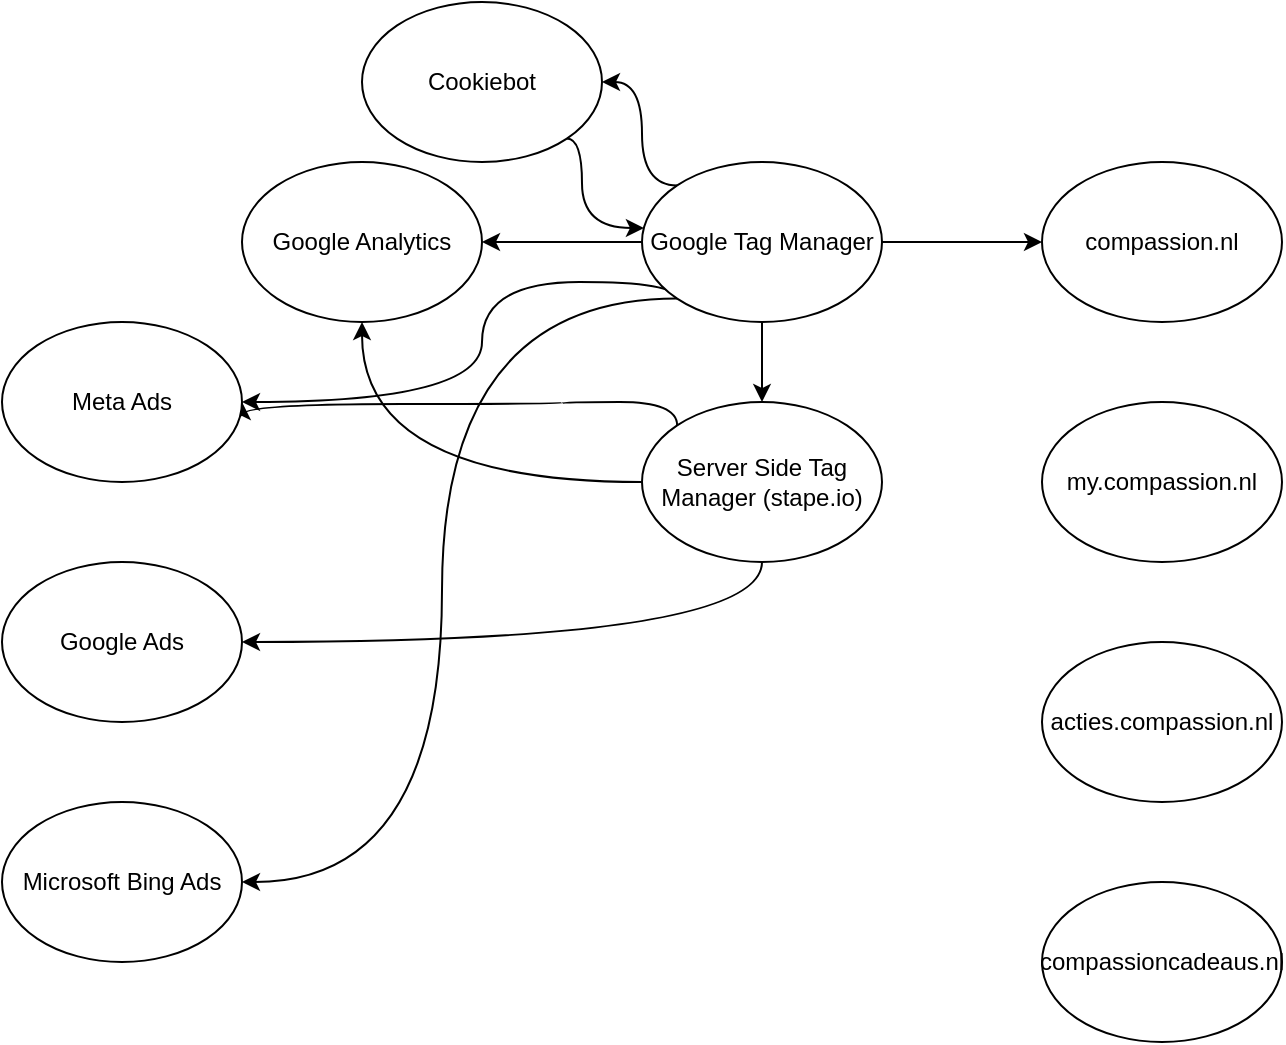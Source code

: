 <mxfile version="24.8.0">
  <diagram name="Page-1" id="FxjnjqrMU2WZ8gD9hqxo">
    <mxGraphModel dx="1426" dy="749" grid="1" gridSize="10" guides="1" tooltips="1" connect="1" arrows="1" fold="1" page="1" pageScale="1" pageWidth="850" pageHeight="1100" math="0" shadow="0">
      <root>
        <mxCell id="0" />
        <mxCell id="1" parent="0" />
        <mxCell id="LpxZO5-NzFp59eYK2TOn-1" value="compassion.nl" style="ellipse;whiteSpace=wrap;html=1;" vertex="1" parent="1">
          <mxGeometry x="560" y="200" width="120" height="80" as="geometry" />
        </mxCell>
        <mxCell id="LpxZO5-NzFp59eYK2TOn-2" value="my.compassion.nl" style="ellipse;whiteSpace=wrap;html=1;" vertex="1" parent="1">
          <mxGeometry x="560" y="320" width="120" height="80" as="geometry" />
        </mxCell>
        <mxCell id="LpxZO5-NzFp59eYK2TOn-3" value="acties.compassion.nl" style="ellipse;whiteSpace=wrap;html=1;" vertex="1" parent="1">
          <mxGeometry x="560" y="440" width="120" height="80" as="geometry" />
        </mxCell>
        <mxCell id="LpxZO5-NzFp59eYK2TOn-4" value="compassioncadeaus.nl" style="ellipse;whiteSpace=wrap;html=1;" vertex="1" parent="1">
          <mxGeometry x="560" y="560" width="120" height="80" as="geometry" />
        </mxCell>
        <mxCell id="LpxZO5-NzFp59eYK2TOn-7" value="" style="edgeStyle=orthogonalEdgeStyle;rounded=0;orthogonalLoop=1;jettySize=auto;html=1;" edge="1" parent="1" source="LpxZO5-NzFp59eYK2TOn-5" target="LpxZO5-NzFp59eYK2TOn-6">
          <mxGeometry relative="1" as="geometry" />
        </mxCell>
        <mxCell id="LpxZO5-NzFp59eYK2TOn-9" style="edgeStyle=orthogonalEdgeStyle;rounded=0;orthogonalLoop=1;jettySize=auto;html=1;exitX=0;exitY=0;exitDx=0;exitDy=0;entryX=1;entryY=0.5;entryDx=0;entryDy=0;curved=1;" edge="1" parent="1" source="LpxZO5-NzFp59eYK2TOn-5" target="LpxZO5-NzFp59eYK2TOn-8">
          <mxGeometry relative="1" as="geometry">
            <mxPoint x="440" y="130" as="targetPoint" />
            <Array as="points">
              <mxPoint x="360" y="212" />
              <mxPoint x="360" y="160" />
            </Array>
          </mxGeometry>
        </mxCell>
        <mxCell id="LpxZO5-NzFp59eYK2TOn-11" value="" style="edgeStyle=orthogonalEdgeStyle;rounded=0;orthogonalLoop=1;jettySize=auto;html=1;" edge="1" parent="1" source="LpxZO5-NzFp59eYK2TOn-5" target="LpxZO5-NzFp59eYK2TOn-1">
          <mxGeometry relative="1" as="geometry" />
        </mxCell>
        <mxCell id="LpxZO5-NzFp59eYK2TOn-13" value="" style="edgeStyle=orthogonalEdgeStyle;rounded=0;orthogonalLoop=1;jettySize=auto;html=1;" edge="1" parent="1" source="LpxZO5-NzFp59eYK2TOn-5" target="LpxZO5-NzFp59eYK2TOn-12">
          <mxGeometry relative="1" as="geometry" />
        </mxCell>
        <mxCell id="LpxZO5-NzFp59eYK2TOn-18" style="edgeStyle=orthogonalEdgeStyle;rounded=0;orthogonalLoop=1;jettySize=auto;html=1;exitX=0;exitY=1;exitDx=0;exitDy=0;entryX=1;entryY=0.5;entryDx=0;entryDy=0;curved=1;" edge="1" parent="1" source="LpxZO5-NzFp59eYK2TOn-5" target="LpxZO5-NzFp59eYK2TOn-15">
          <mxGeometry relative="1" as="geometry">
            <Array as="points">
              <mxPoint x="378" y="260" />
              <mxPoint x="280" y="260" />
              <mxPoint x="280" y="320" />
            </Array>
          </mxGeometry>
        </mxCell>
        <mxCell id="LpxZO5-NzFp59eYK2TOn-21" style="edgeStyle=orthogonalEdgeStyle;rounded=0;orthogonalLoop=1;jettySize=auto;html=1;exitX=0;exitY=1;exitDx=0;exitDy=0;entryX=1;entryY=0.5;entryDx=0;entryDy=0;curved=1;" edge="1" parent="1" source="LpxZO5-NzFp59eYK2TOn-5" target="LpxZO5-NzFp59eYK2TOn-17">
          <mxGeometry relative="1" as="geometry" />
        </mxCell>
        <mxCell id="LpxZO5-NzFp59eYK2TOn-5" value="Google Tag Manager" style="ellipse;whiteSpace=wrap;html=1;" vertex="1" parent="1">
          <mxGeometry x="360" y="200" width="120" height="80" as="geometry" />
        </mxCell>
        <mxCell id="LpxZO5-NzFp59eYK2TOn-6" value="Google Analytics" style="ellipse;whiteSpace=wrap;html=1;" vertex="1" parent="1">
          <mxGeometry x="160" y="200" width="120" height="80" as="geometry" />
        </mxCell>
        <mxCell id="LpxZO5-NzFp59eYK2TOn-10" style="edgeStyle=orthogonalEdgeStyle;rounded=0;orthogonalLoop=1;jettySize=auto;html=1;exitX=1;exitY=1;exitDx=0;exitDy=0;entryX=0.008;entryY=0.413;entryDx=0;entryDy=0;entryPerimeter=0;curved=1;" edge="1" parent="1" source="LpxZO5-NzFp59eYK2TOn-8" target="LpxZO5-NzFp59eYK2TOn-5">
          <mxGeometry relative="1" as="geometry">
            <Array as="points">
              <mxPoint x="330" y="188" />
              <mxPoint x="330" y="233" />
            </Array>
          </mxGeometry>
        </mxCell>
        <mxCell id="LpxZO5-NzFp59eYK2TOn-8" value="Cookiebot" style="ellipse;whiteSpace=wrap;html=1;" vertex="1" parent="1">
          <mxGeometry x="220" y="120" width="120" height="80" as="geometry" />
        </mxCell>
        <mxCell id="LpxZO5-NzFp59eYK2TOn-14" style="edgeStyle=orthogonalEdgeStyle;rounded=0;orthogonalLoop=1;jettySize=auto;html=1;exitX=0;exitY=0.5;exitDx=0;exitDy=0;entryX=0.5;entryY=1;entryDx=0;entryDy=0;curved=1;" edge="1" parent="1" source="LpxZO5-NzFp59eYK2TOn-12" target="LpxZO5-NzFp59eYK2TOn-6">
          <mxGeometry relative="1" as="geometry" />
        </mxCell>
        <mxCell id="LpxZO5-NzFp59eYK2TOn-19" style="edgeStyle=orthogonalEdgeStyle;rounded=0;orthogonalLoop=1;jettySize=auto;html=1;exitX=0;exitY=0;exitDx=0;exitDy=0;curved=1;" edge="1" parent="1" source="LpxZO5-NzFp59eYK2TOn-12">
          <mxGeometry relative="1" as="geometry">
            <mxPoint x="160" y="320" as="targetPoint" />
            <Array as="points">
              <mxPoint x="378" y="320" />
              <mxPoint x="320" y="320" />
              <mxPoint x="320" y="321" />
            </Array>
          </mxGeometry>
        </mxCell>
        <mxCell id="LpxZO5-NzFp59eYK2TOn-20" style="edgeStyle=orthogonalEdgeStyle;rounded=0;orthogonalLoop=1;jettySize=auto;html=1;exitX=0.5;exitY=1;exitDx=0;exitDy=0;entryX=1;entryY=0.5;entryDx=0;entryDy=0;curved=1;" edge="1" parent="1" source="LpxZO5-NzFp59eYK2TOn-12" target="LpxZO5-NzFp59eYK2TOn-16">
          <mxGeometry relative="1" as="geometry" />
        </mxCell>
        <mxCell id="LpxZO5-NzFp59eYK2TOn-12" value="Server Side Tag Manager (stape.io)" style="ellipse;whiteSpace=wrap;html=1;" vertex="1" parent="1">
          <mxGeometry x="360" y="320" width="120" height="80" as="geometry" />
        </mxCell>
        <mxCell id="LpxZO5-NzFp59eYK2TOn-15" value="Meta Ads" style="ellipse;whiteSpace=wrap;html=1;" vertex="1" parent="1">
          <mxGeometry x="40" y="280" width="120" height="80" as="geometry" />
        </mxCell>
        <mxCell id="LpxZO5-NzFp59eYK2TOn-16" value="Google Ads" style="ellipse;whiteSpace=wrap;html=1;" vertex="1" parent="1">
          <mxGeometry x="40" y="400" width="120" height="80" as="geometry" />
        </mxCell>
        <mxCell id="LpxZO5-NzFp59eYK2TOn-17" value="Microsoft Bing Ads" style="ellipse;whiteSpace=wrap;html=1;" vertex="1" parent="1">
          <mxGeometry x="40" y="520" width="120" height="80" as="geometry" />
        </mxCell>
      </root>
    </mxGraphModel>
  </diagram>
</mxfile>
